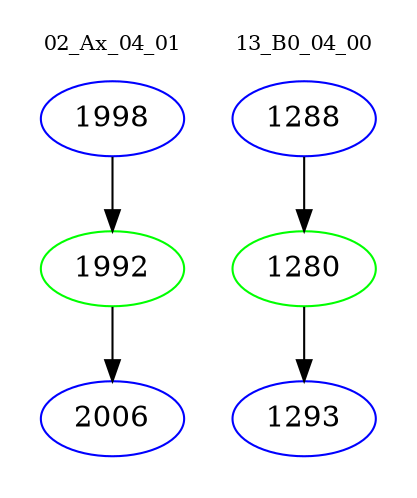 digraph{
subgraph cluster_0 {
color = white
label = "02_Ax_04_01";
fontsize=10;
T0_1998 [label="1998", color="blue"]
T0_1998 -> T0_1992 [color="black"]
T0_1992 [label="1992", color="green"]
T0_1992 -> T0_2006 [color="black"]
T0_2006 [label="2006", color="blue"]
}
subgraph cluster_1 {
color = white
label = "13_B0_04_00";
fontsize=10;
T1_1288 [label="1288", color="blue"]
T1_1288 -> T1_1280 [color="black"]
T1_1280 [label="1280", color="green"]
T1_1280 -> T1_1293 [color="black"]
T1_1293 [label="1293", color="blue"]
}
}
